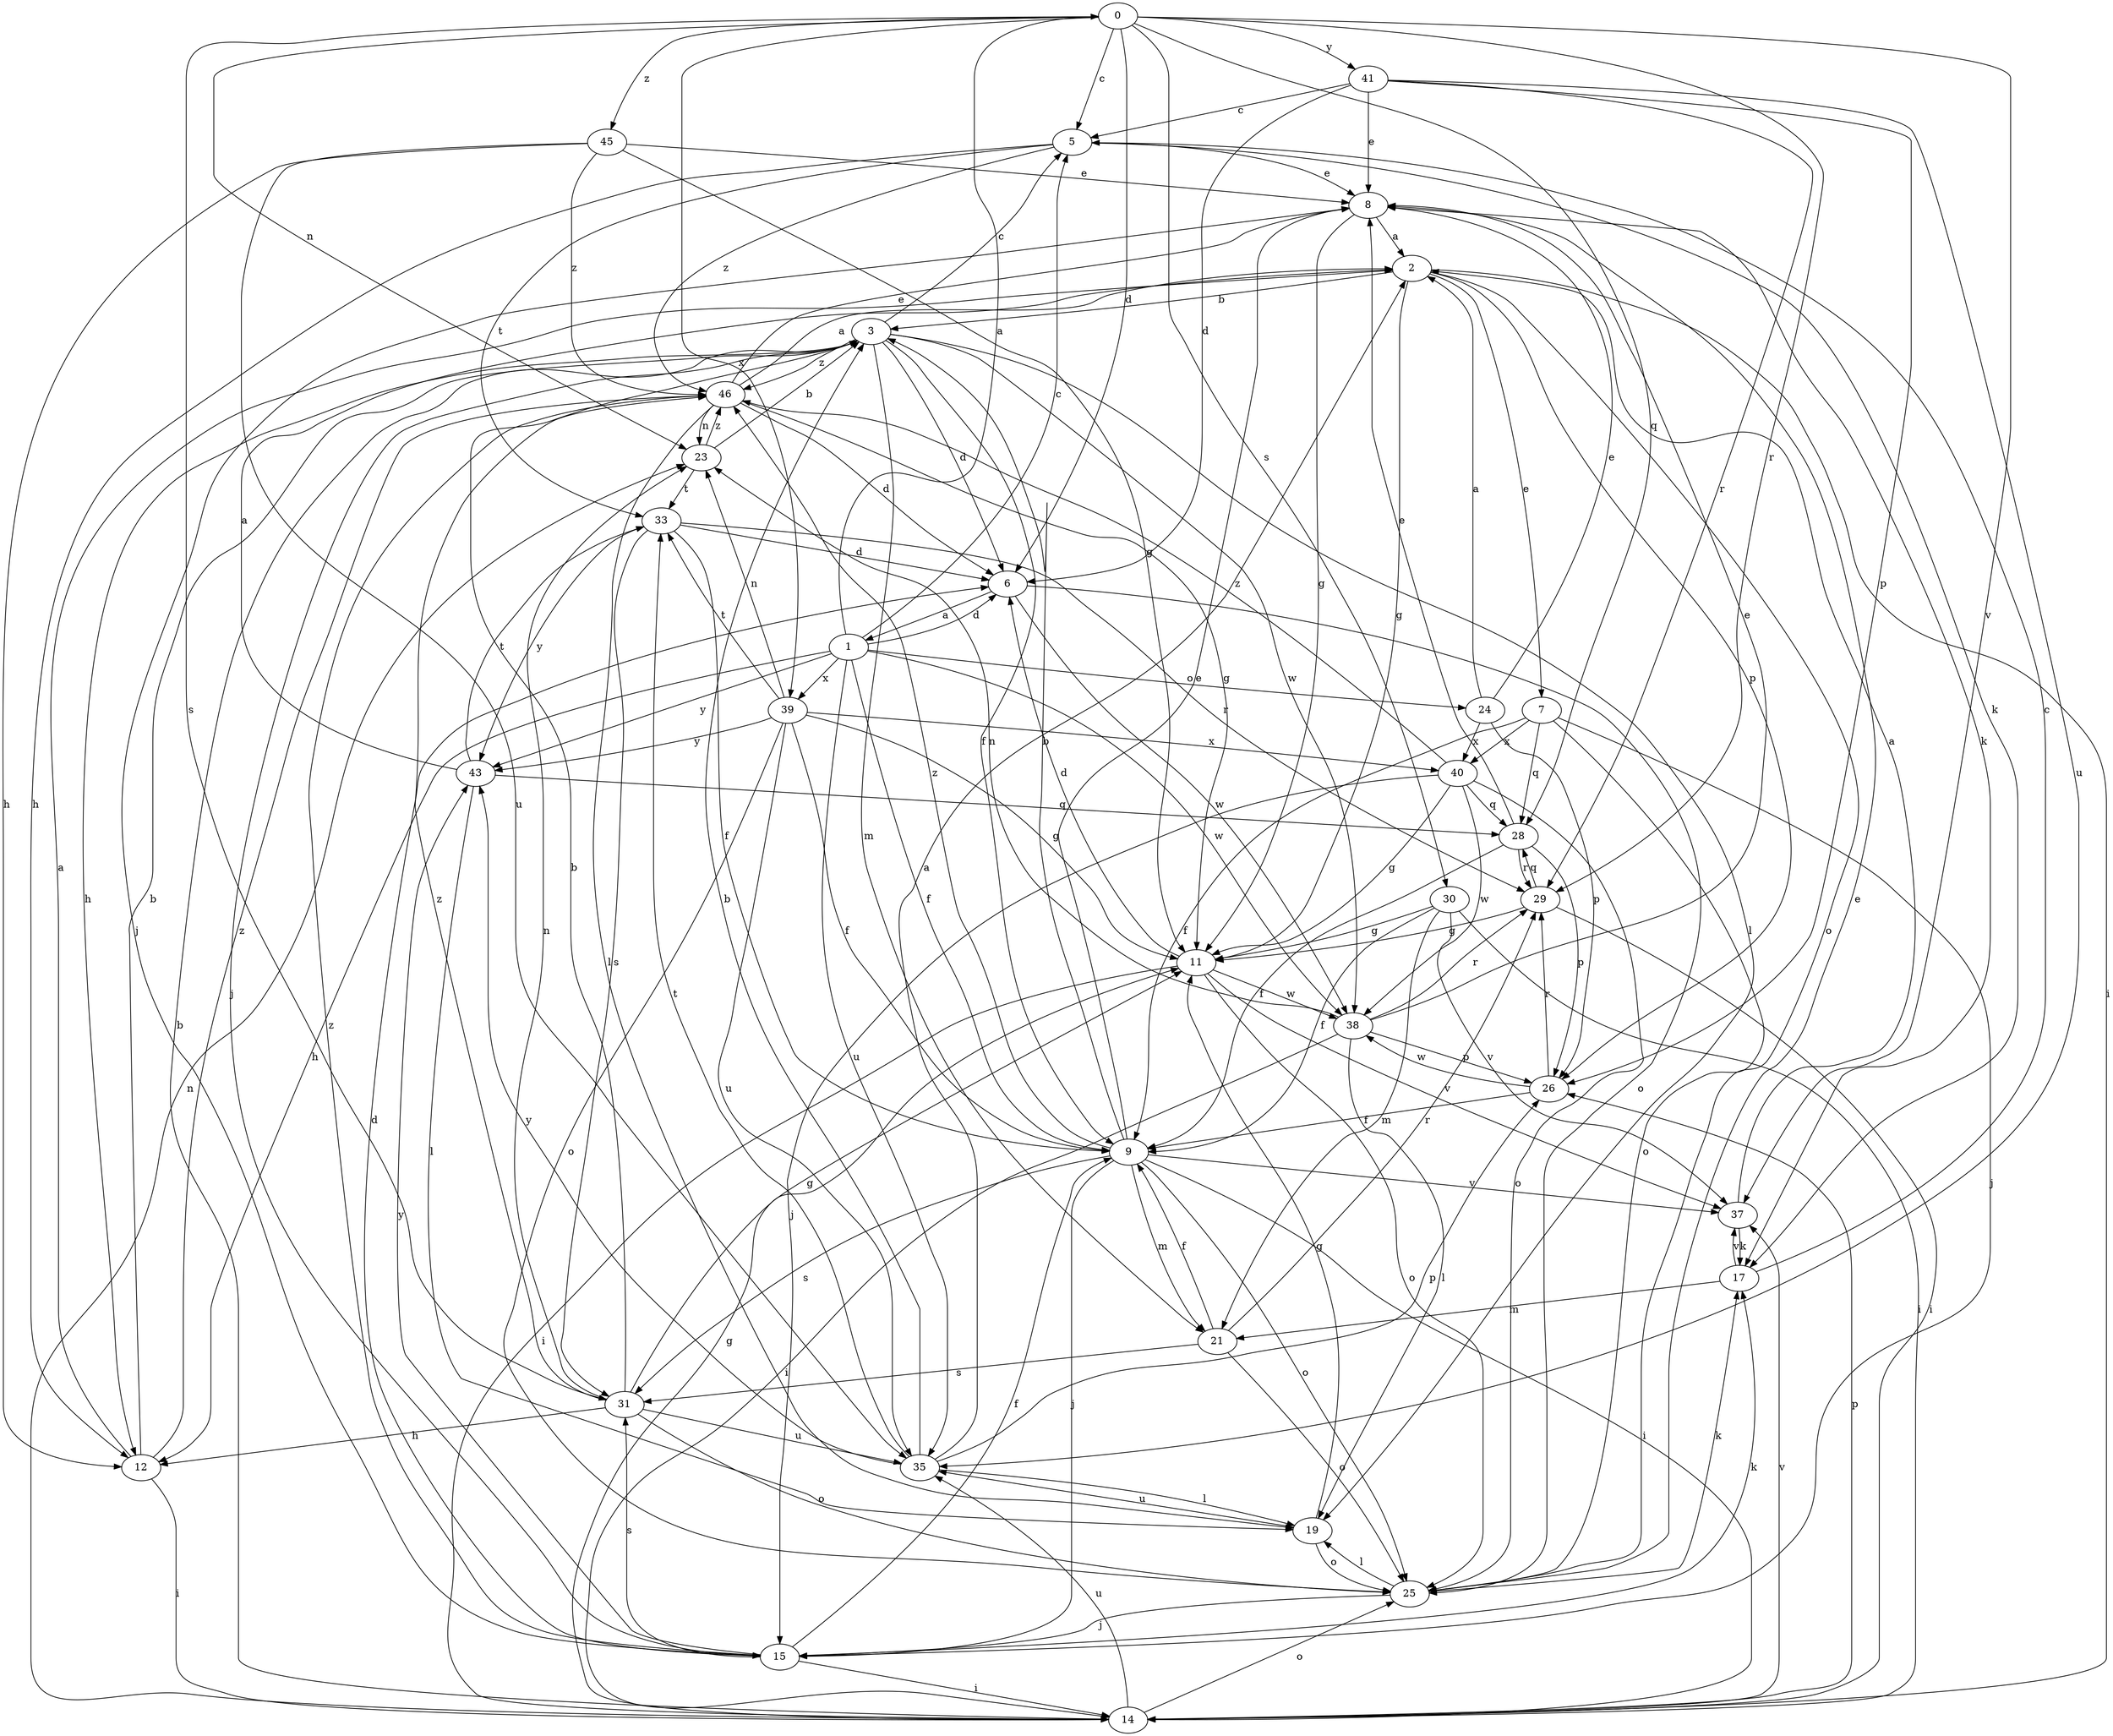 strict digraph  {
0;
1;
2;
3;
5;
6;
7;
8;
9;
11;
12;
14;
15;
17;
19;
21;
23;
24;
25;
26;
28;
29;
30;
31;
33;
35;
37;
38;
39;
40;
41;
43;
45;
46;
0 -> 5  [label=c];
0 -> 6  [label=d];
0 -> 23  [label=n];
0 -> 28  [label=q];
0 -> 29  [label=r];
0 -> 30  [label=s];
0 -> 31  [label=s];
0 -> 37  [label=v];
0 -> 39  [label=x];
0 -> 41  [label=y];
0 -> 45  [label=z];
1 -> 0  [label=a];
1 -> 5  [label=c];
1 -> 6  [label=d];
1 -> 9  [label=f];
1 -> 12  [label=h];
1 -> 24  [label=o];
1 -> 35  [label=u];
1 -> 38  [label=w];
1 -> 39  [label=x];
1 -> 43  [label=y];
2 -> 3  [label=b];
2 -> 7  [label=e];
2 -> 11  [label=g];
2 -> 14  [label=i];
2 -> 25  [label=o];
2 -> 26  [label=p];
3 -> 5  [label=c];
3 -> 6  [label=d];
3 -> 9  [label=f];
3 -> 12  [label=h];
3 -> 15  [label=j];
3 -> 19  [label=l];
3 -> 21  [label=m];
3 -> 38  [label=w];
3 -> 46  [label=z];
5 -> 8  [label=e];
5 -> 12  [label=h];
5 -> 17  [label=k];
5 -> 33  [label=t];
5 -> 46  [label=z];
6 -> 1  [label=a];
6 -> 25  [label=o];
6 -> 38  [label=w];
7 -> 9  [label=f];
7 -> 15  [label=j];
7 -> 25  [label=o];
7 -> 28  [label=q];
7 -> 40  [label=x];
8 -> 2  [label=a];
8 -> 11  [label=g];
8 -> 15  [label=j];
8 -> 17  [label=k];
9 -> 3  [label=b];
9 -> 8  [label=e];
9 -> 14  [label=i];
9 -> 15  [label=j];
9 -> 21  [label=m];
9 -> 25  [label=o];
9 -> 31  [label=s];
9 -> 37  [label=v];
9 -> 46  [label=z];
11 -> 6  [label=d];
11 -> 14  [label=i];
11 -> 25  [label=o];
11 -> 37  [label=v];
11 -> 38  [label=w];
12 -> 2  [label=a];
12 -> 3  [label=b];
12 -> 14  [label=i];
12 -> 46  [label=z];
14 -> 3  [label=b];
14 -> 11  [label=g];
14 -> 23  [label=n];
14 -> 25  [label=o];
14 -> 26  [label=p];
14 -> 35  [label=u];
14 -> 37  [label=v];
15 -> 6  [label=d];
15 -> 9  [label=f];
15 -> 14  [label=i];
15 -> 17  [label=k];
15 -> 31  [label=s];
15 -> 43  [label=y];
15 -> 46  [label=z];
17 -> 5  [label=c];
17 -> 21  [label=m];
17 -> 37  [label=v];
19 -> 11  [label=g];
19 -> 25  [label=o];
19 -> 35  [label=u];
21 -> 9  [label=f];
21 -> 25  [label=o];
21 -> 29  [label=r];
21 -> 31  [label=s];
23 -> 3  [label=b];
23 -> 33  [label=t];
23 -> 46  [label=z];
24 -> 2  [label=a];
24 -> 8  [label=e];
24 -> 26  [label=p];
24 -> 40  [label=x];
25 -> 8  [label=e];
25 -> 15  [label=j];
25 -> 17  [label=k];
25 -> 19  [label=l];
26 -> 9  [label=f];
26 -> 29  [label=r];
26 -> 38  [label=w];
28 -> 8  [label=e];
28 -> 9  [label=f];
28 -> 26  [label=p];
28 -> 29  [label=r];
29 -> 11  [label=g];
29 -> 14  [label=i];
29 -> 28  [label=q];
30 -> 9  [label=f];
30 -> 11  [label=g];
30 -> 14  [label=i];
30 -> 21  [label=m];
30 -> 37  [label=v];
31 -> 3  [label=b];
31 -> 11  [label=g];
31 -> 12  [label=h];
31 -> 23  [label=n];
31 -> 25  [label=o];
31 -> 35  [label=u];
31 -> 46  [label=z];
33 -> 6  [label=d];
33 -> 9  [label=f];
33 -> 29  [label=r];
33 -> 31  [label=s];
33 -> 43  [label=y];
35 -> 2  [label=a];
35 -> 3  [label=b];
35 -> 19  [label=l];
35 -> 26  [label=p];
35 -> 33  [label=t];
35 -> 43  [label=y];
37 -> 2  [label=a];
37 -> 17  [label=k];
38 -> 8  [label=e];
38 -> 14  [label=i];
38 -> 19  [label=l];
38 -> 23  [label=n];
38 -> 26  [label=p];
38 -> 29  [label=r];
39 -> 9  [label=f];
39 -> 11  [label=g];
39 -> 23  [label=n];
39 -> 25  [label=o];
39 -> 33  [label=t];
39 -> 35  [label=u];
39 -> 40  [label=x];
39 -> 43  [label=y];
40 -> 11  [label=g];
40 -> 15  [label=j];
40 -> 25  [label=o];
40 -> 28  [label=q];
40 -> 38  [label=w];
40 -> 46  [label=z];
41 -> 5  [label=c];
41 -> 6  [label=d];
41 -> 8  [label=e];
41 -> 26  [label=p];
41 -> 29  [label=r];
41 -> 35  [label=u];
43 -> 2  [label=a];
43 -> 19  [label=l];
43 -> 28  [label=q];
43 -> 33  [label=t];
45 -> 8  [label=e];
45 -> 11  [label=g];
45 -> 12  [label=h];
45 -> 35  [label=u];
45 -> 46  [label=z];
46 -> 2  [label=a];
46 -> 6  [label=d];
46 -> 8  [label=e];
46 -> 11  [label=g];
46 -> 19  [label=l];
46 -> 23  [label=n];
}
